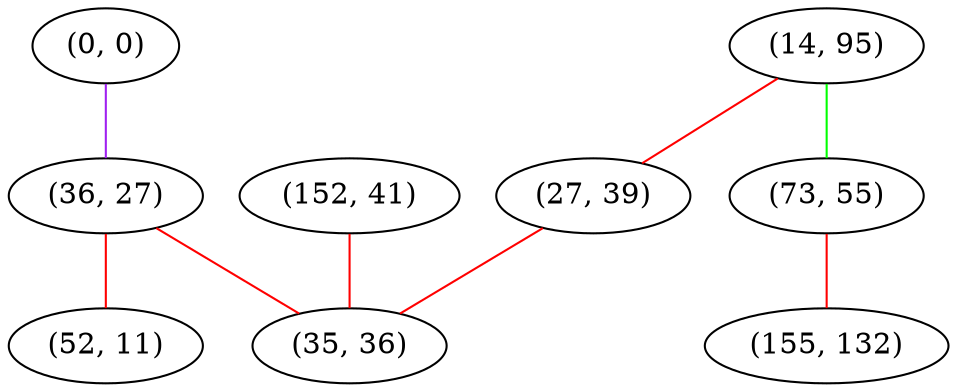 graph "" {
"(152, 41)";
"(0, 0)";
"(14, 95)";
"(36, 27)";
"(73, 55)";
"(27, 39)";
"(155, 132)";
"(52, 11)";
"(35, 36)";
"(152, 41)" -- "(35, 36)"  [color=red, key=0, weight=1];
"(0, 0)" -- "(36, 27)"  [color=purple, key=0, weight=4];
"(14, 95)" -- "(27, 39)"  [color=red, key=0, weight=1];
"(14, 95)" -- "(73, 55)"  [color=green, key=0, weight=2];
"(36, 27)" -- "(35, 36)"  [color=red, key=0, weight=1];
"(36, 27)" -- "(52, 11)"  [color=red, key=0, weight=1];
"(73, 55)" -- "(155, 132)"  [color=red, key=0, weight=1];
"(27, 39)" -- "(35, 36)"  [color=red, key=0, weight=1];
}
